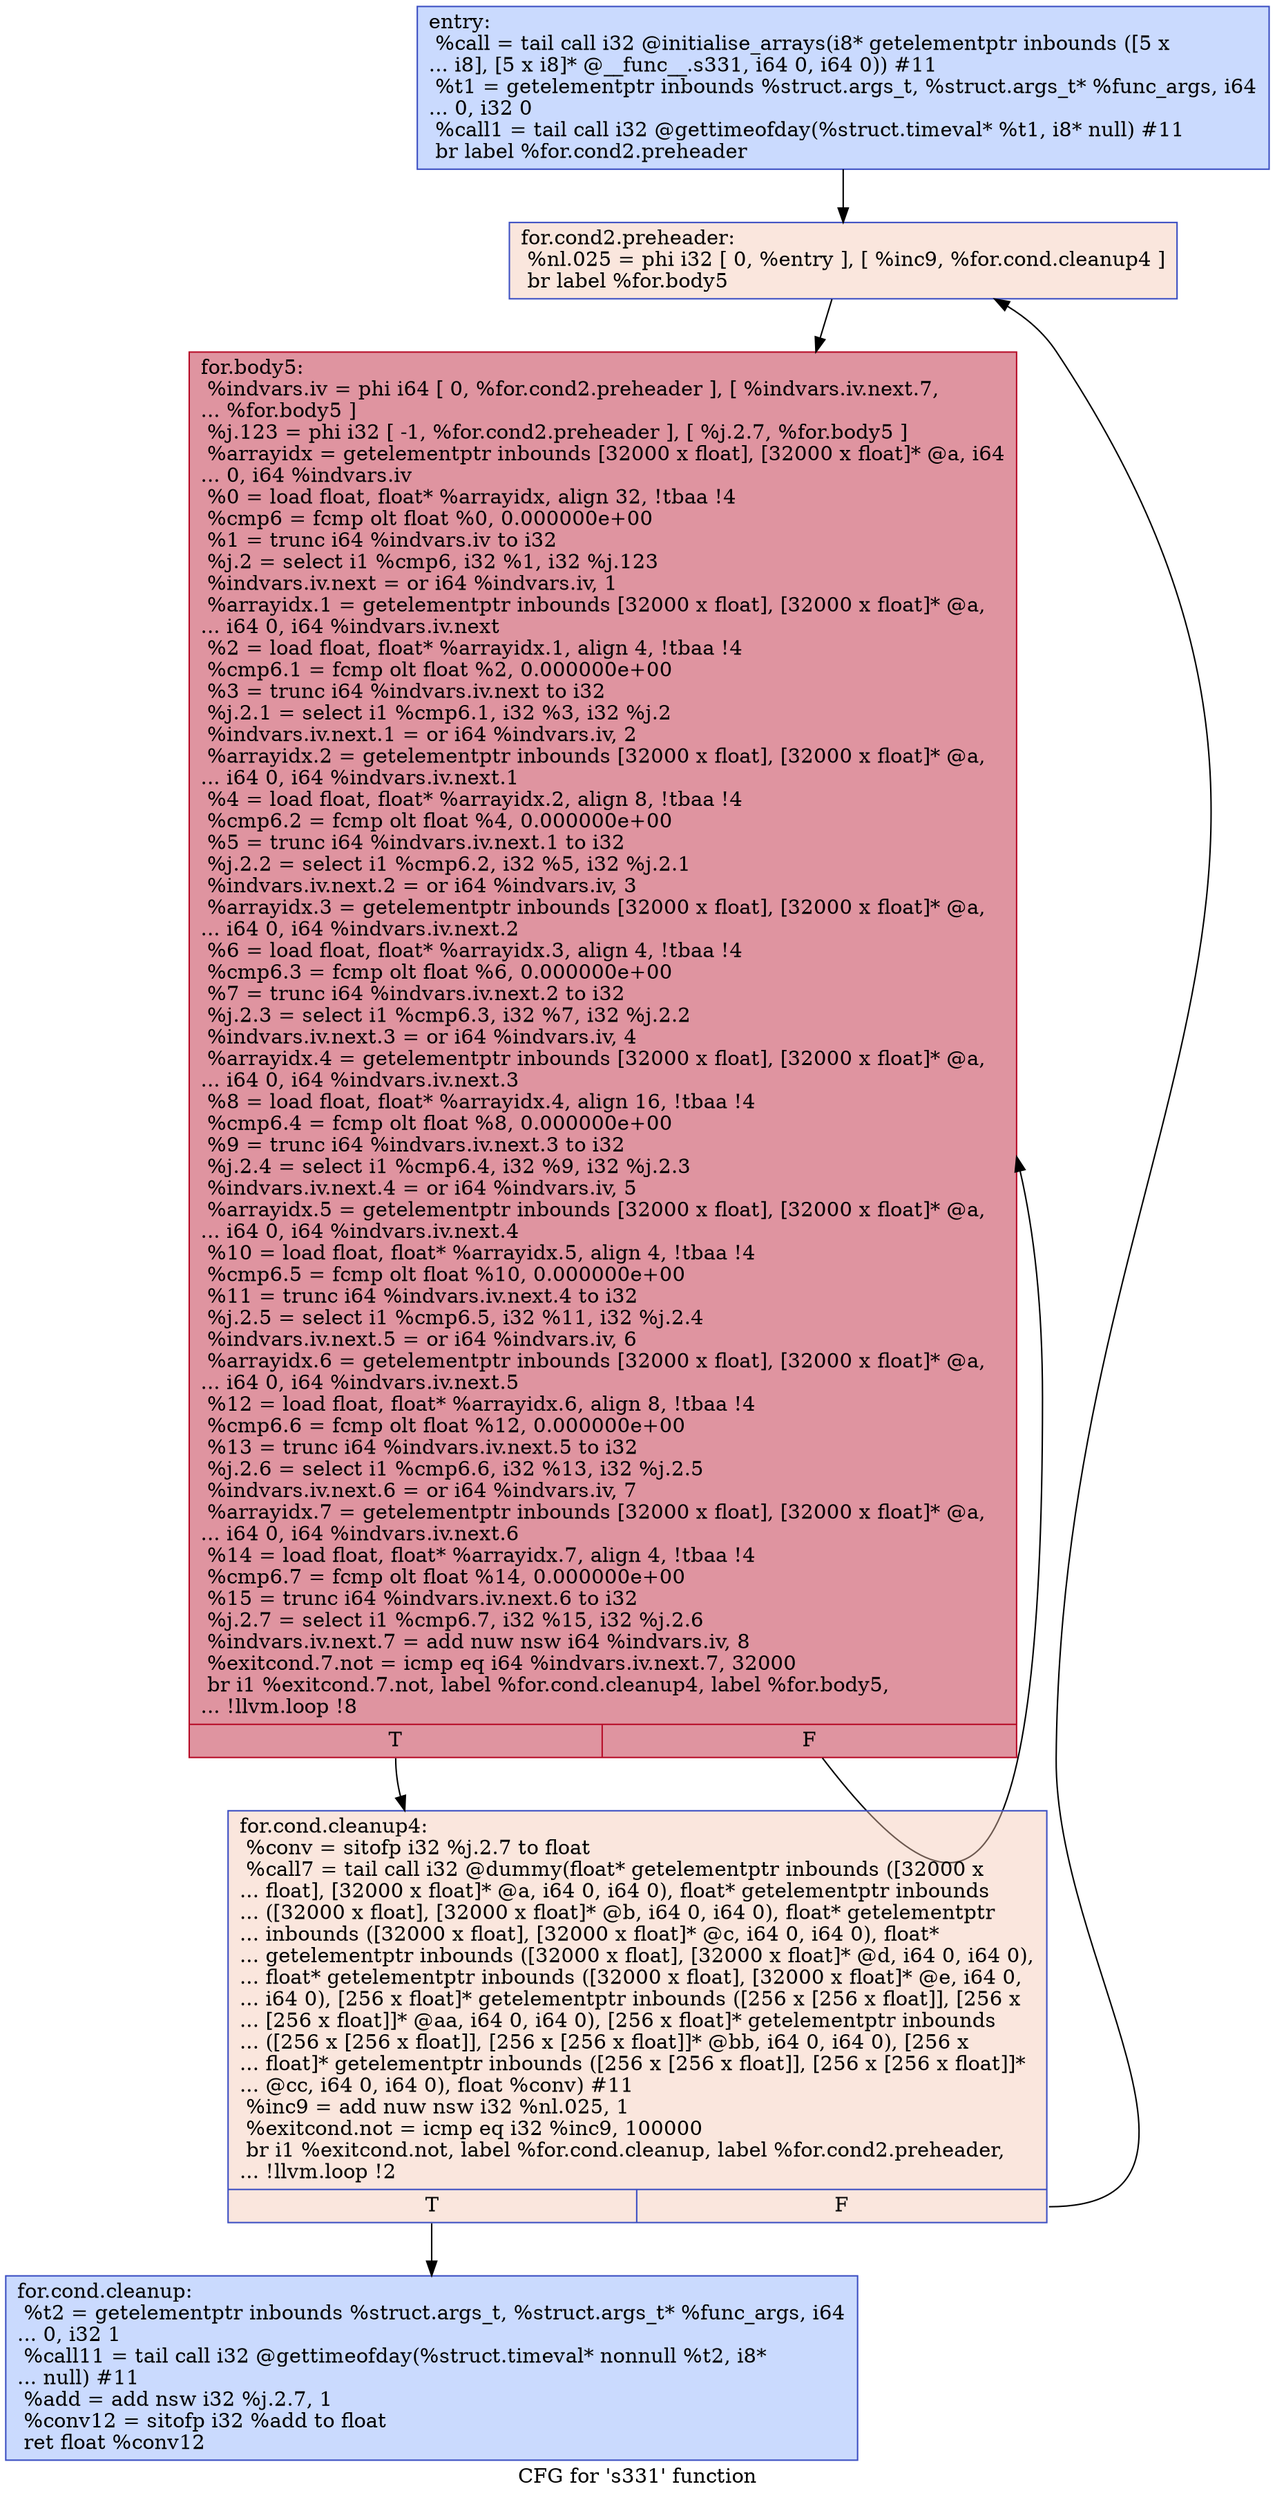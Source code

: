 digraph "CFG for 's331' function" {
	label="CFG for 's331' function";

	Node0x564c93c02120 [shape=record,color="#3d50c3ff", style=filled, fillcolor="#88abfd70",label="{entry:\l  %call = tail call i32 @initialise_arrays(i8* getelementptr inbounds ([5 x\l... i8], [5 x i8]* @__func__.s331, i64 0, i64 0)) #11\l  %t1 = getelementptr inbounds %struct.args_t, %struct.args_t* %func_args, i64\l... 0, i32 0\l  %call1 = tail call i32 @gettimeofday(%struct.timeval* %t1, i8* null) #11\l  br label %for.cond2.preheader\l}"];
	Node0x564c93c02120 -> Node0x564c93c025c0;
	Node0x564c93c025c0 [shape=record,color="#3d50c3ff", style=filled, fillcolor="#f3c7b170",label="{for.cond2.preheader:                              \l  %nl.025 = phi i32 [ 0, %entry ], [ %inc9, %for.cond.cleanup4 ]\l  br label %for.body5\l}"];
	Node0x564c93c025c0 -> Node0x564c93c027f0;
	Node0x564c93c02910 [shape=record,color="#3d50c3ff", style=filled, fillcolor="#88abfd70",label="{for.cond.cleanup:                                 \l  %t2 = getelementptr inbounds %struct.args_t, %struct.args_t* %func_args, i64\l... 0, i32 1\l  %call11 = tail call i32 @gettimeofday(%struct.timeval* nonnull %t2, i8*\l... null) #11\l  %add = add nsw i32 %j.2.7, 1\l  %conv12 = sitofp i32 %add to float\l  ret float %conv12\l}"];
	Node0x564c93c026e0 [shape=record,color="#3d50c3ff", style=filled, fillcolor="#f3c7b170",label="{for.cond.cleanup4:                                \l  %conv = sitofp i32 %j.2.7 to float\l  %call7 = tail call i32 @dummy(float* getelementptr inbounds ([32000 x\l... float], [32000 x float]* @a, i64 0, i64 0), float* getelementptr inbounds\l... ([32000 x float], [32000 x float]* @b, i64 0, i64 0), float* getelementptr\l... inbounds ([32000 x float], [32000 x float]* @c, i64 0, i64 0), float*\l... getelementptr inbounds ([32000 x float], [32000 x float]* @d, i64 0, i64 0),\l... float* getelementptr inbounds ([32000 x float], [32000 x float]* @e, i64 0,\l... i64 0), [256 x float]* getelementptr inbounds ([256 x [256 x float]], [256 x\l... [256 x float]]* @aa, i64 0, i64 0), [256 x float]* getelementptr inbounds\l... ([256 x [256 x float]], [256 x [256 x float]]* @bb, i64 0, i64 0), [256 x\l... float]* getelementptr inbounds ([256 x [256 x float]], [256 x [256 x float]]*\l... @cc, i64 0, i64 0), float %conv) #11\l  %inc9 = add nuw nsw i32 %nl.025, 1\l  %exitcond.not = icmp eq i32 %inc9, 100000\l  br i1 %exitcond.not, label %for.cond.cleanup, label %for.cond2.preheader,\l... !llvm.loop !2\l|{<s0>T|<s1>F}}"];
	Node0x564c93c026e0:s0 -> Node0x564c93c02910;
	Node0x564c93c026e0:s1 -> Node0x564c93c025c0;
	Node0x564c93c027f0 [shape=record,color="#b70d28ff", style=filled, fillcolor="#b70d2870",label="{for.body5:                                        \l  %indvars.iv = phi i64 [ 0, %for.cond2.preheader ], [ %indvars.iv.next.7,\l... %for.body5 ]\l  %j.123 = phi i32 [ -1, %for.cond2.preheader ], [ %j.2.7, %for.body5 ]\l  %arrayidx = getelementptr inbounds [32000 x float], [32000 x float]* @a, i64\l... 0, i64 %indvars.iv\l  %0 = load float, float* %arrayidx, align 32, !tbaa !4\l  %cmp6 = fcmp olt float %0, 0.000000e+00\l  %1 = trunc i64 %indvars.iv to i32\l  %j.2 = select i1 %cmp6, i32 %1, i32 %j.123\l  %indvars.iv.next = or i64 %indvars.iv, 1\l  %arrayidx.1 = getelementptr inbounds [32000 x float], [32000 x float]* @a,\l... i64 0, i64 %indvars.iv.next\l  %2 = load float, float* %arrayidx.1, align 4, !tbaa !4\l  %cmp6.1 = fcmp olt float %2, 0.000000e+00\l  %3 = trunc i64 %indvars.iv.next to i32\l  %j.2.1 = select i1 %cmp6.1, i32 %3, i32 %j.2\l  %indvars.iv.next.1 = or i64 %indvars.iv, 2\l  %arrayidx.2 = getelementptr inbounds [32000 x float], [32000 x float]* @a,\l... i64 0, i64 %indvars.iv.next.1\l  %4 = load float, float* %arrayidx.2, align 8, !tbaa !4\l  %cmp6.2 = fcmp olt float %4, 0.000000e+00\l  %5 = trunc i64 %indvars.iv.next.1 to i32\l  %j.2.2 = select i1 %cmp6.2, i32 %5, i32 %j.2.1\l  %indvars.iv.next.2 = or i64 %indvars.iv, 3\l  %arrayidx.3 = getelementptr inbounds [32000 x float], [32000 x float]* @a,\l... i64 0, i64 %indvars.iv.next.2\l  %6 = load float, float* %arrayidx.3, align 4, !tbaa !4\l  %cmp6.3 = fcmp olt float %6, 0.000000e+00\l  %7 = trunc i64 %indvars.iv.next.2 to i32\l  %j.2.3 = select i1 %cmp6.3, i32 %7, i32 %j.2.2\l  %indvars.iv.next.3 = or i64 %indvars.iv, 4\l  %arrayidx.4 = getelementptr inbounds [32000 x float], [32000 x float]* @a,\l... i64 0, i64 %indvars.iv.next.3\l  %8 = load float, float* %arrayidx.4, align 16, !tbaa !4\l  %cmp6.4 = fcmp olt float %8, 0.000000e+00\l  %9 = trunc i64 %indvars.iv.next.3 to i32\l  %j.2.4 = select i1 %cmp6.4, i32 %9, i32 %j.2.3\l  %indvars.iv.next.4 = or i64 %indvars.iv, 5\l  %arrayidx.5 = getelementptr inbounds [32000 x float], [32000 x float]* @a,\l... i64 0, i64 %indvars.iv.next.4\l  %10 = load float, float* %arrayidx.5, align 4, !tbaa !4\l  %cmp6.5 = fcmp olt float %10, 0.000000e+00\l  %11 = trunc i64 %indvars.iv.next.4 to i32\l  %j.2.5 = select i1 %cmp6.5, i32 %11, i32 %j.2.4\l  %indvars.iv.next.5 = or i64 %indvars.iv, 6\l  %arrayidx.6 = getelementptr inbounds [32000 x float], [32000 x float]* @a,\l... i64 0, i64 %indvars.iv.next.5\l  %12 = load float, float* %arrayidx.6, align 8, !tbaa !4\l  %cmp6.6 = fcmp olt float %12, 0.000000e+00\l  %13 = trunc i64 %indvars.iv.next.5 to i32\l  %j.2.6 = select i1 %cmp6.6, i32 %13, i32 %j.2.5\l  %indvars.iv.next.6 = or i64 %indvars.iv, 7\l  %arrayidx.7 = getelementptr inbounds [32000 x float], [32000 x float]* @a,\l... i64 0, i64 %indvars.iv.next.6\l  %14 = load float, float* %arrayidx.7, align 4, !tbaa !4\l  %cmp6.7 = fcmp olt float %14, 0.000000e+00\l  %15 = trunc i64 %indvars.iv.next.6 to i32\l  %j.2.7 = select i1 %cmp6.7, i32 %15, i32 %j.2.6\l  %indvars.iv.next.7 = add nuw nsw i64 %indvars.iv, 8\l  %exitcond.7.not = icmp eq i64 %indvars.iv.next.7, 32000\l  br i1 %exitcond.7.not, label %for.cond.cleanup4, label %for.body5,\l... !llvm.loop !8\l|{<s0>T|<s1>F}}"];
	Node0x564c93c027f0:s0 -> Node0x564c93c026e0;
	Node0x564c93c027f0:s1 -> Node0x564c93c027f0;
}
